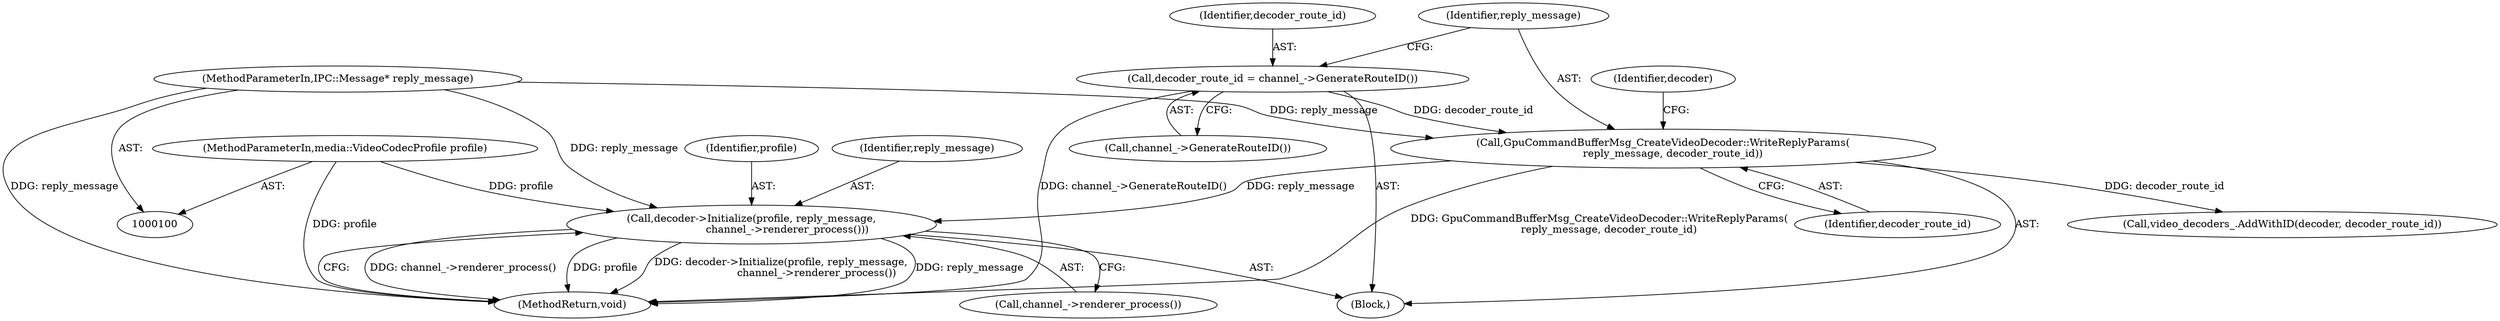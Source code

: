 digraph "0_Chrome_cd0bd79d6ebdb72183e6f0833673464cc10b3600_19@pointer" {
"1000122" [label="(Call,decoder->Initialize(profile, reply_message,\n                      channel_->renderer_process()))"];
"1000101" [label="(MethodParameterIn,media::VideoCodecProfile profile)"];
"1000108" [label="(Call,GpuCommandBufferMsg_CreateVideoDecoder::WriteReplyParams(\n      reply_message, decoder_route_id))"];
"1000102" [label="(MethodParameterIn,IPC::Message* reply_message)"];
"1000105" [label="(Call,decoder_route_id = channel_->GenerateRouteID())"];
"1000122" [label="(Call,decoder->Initialize(profile, reply_message,\n                      channel_->renderer_process()))"];
"1000106" [label="(Identifier,decoder_route_id)"];
"1000105" [label="(Call,decoder_route_id = channel_->GenerateRouteID())"];
"1000125" [label="(Call,channel_->renderer_process())"];
"1000101" [label="(MethodParameterIn,media::VideoCodecProfile profile)"];
"1000113" [label="(Identifier,decoder)"];
"1000123" [label="(Identifier,profile)"];
"1000108" [label="(Call,GpuCommandBufferMsg_CreateVideoDecoder::WriteReplyParams(\n      reply_message, decoder_route_id))"];
"1000103" [label="(Block,)"];
"1000116" [label="(Call,video_decoders_.AddWithID(decoder, decoder_route_id))"];
"1000124" [label="(Identifier,reply_message)"];
"1000126" [label="(MethodReturn,void)"];
"1000110" [label="(Identifier,decoder_route_id)"];
"1000102" [label="(MethodParameterIn,IPC::Message* reply_message)"];
"1000107" [label="(Call,channel_->GenerateRouteID())"];
"1000109" [label="(Identifier,reply_message)"];
"1000122" -> "1000103"  [label="AST: "];
"1000122" -> "1000125"  [label="CFG: "];
"1000123" -> "1000122"  [label="AST: "];
"1000124" -> "1000122"  [label="AST: "];
"1000125" -> "1000122"  [label="AST: "];
"1000126" -> "1000122"  [label="CFG: "];
"1000122" -> "1000126"  [label="DDG: channel_->renderer_process()"];
"1000122" -> "1000126"  [label="DDG: profile"];
"1000122" -> "1000126"  [label="DDG: decoder->Initialize(profile, reply_message,\n                      channel_->renderer_process())"];
"1000122" -> "1000126"  [label="DDG: reply_message"];
"1000101" -> "1000122"  [label="DDG: profile"];
"1000108" -> "1000122"  [label="DDG: reply_message"];
"1000102" -> "1000122"  [label="DDG: reply_message"];
"1000101" -> "1000100"  [label="AST: "];
"1000101" -> "1000126"  [label="DDG: profile"];
"1000108" -> "1000103"  [label="AST: "];
"1000108" -> "1000110"  [label="CFG: "];
"1000109" -> "1000108"  [label="AST: "];
"1000110" -> "1000108"  [label="AST: "];
"1000113" -> "1000108"  [label="CFG: "];
"1000108" -> "1000126"  [label="DDG: GpuCommandBufferMsg_CreateVideoDecoder::WriteReplyParams(\n      reply_message, decoder_route_id)"];
"1000102" -> "1000108"  [label="DDG: reply_message"];
"1000105" -> "1000108"  [label="DDG: decoder_route_id"];
"1000108" -> "1000116"  [label="DDG: decoder_route_id"];
"1000102" -> "1000100"  [label="AST: "];
"1000102" -> "1000126"  [label="DDG: reply_message"];
"1000105" -> "1000103"  [label="AST: "];
"1000105" -> "1000107"  [label="CFG: "];
"1000106" -> "1000105"  [label="AST: "];
"1000107" -> "1000105"  [label="AST: "];
"1000109" -> "1000105"  [label="CFG: "];
"1000105" -> "1000126"  [label="DDG: channel_->GenerateRouteID()"];
}
